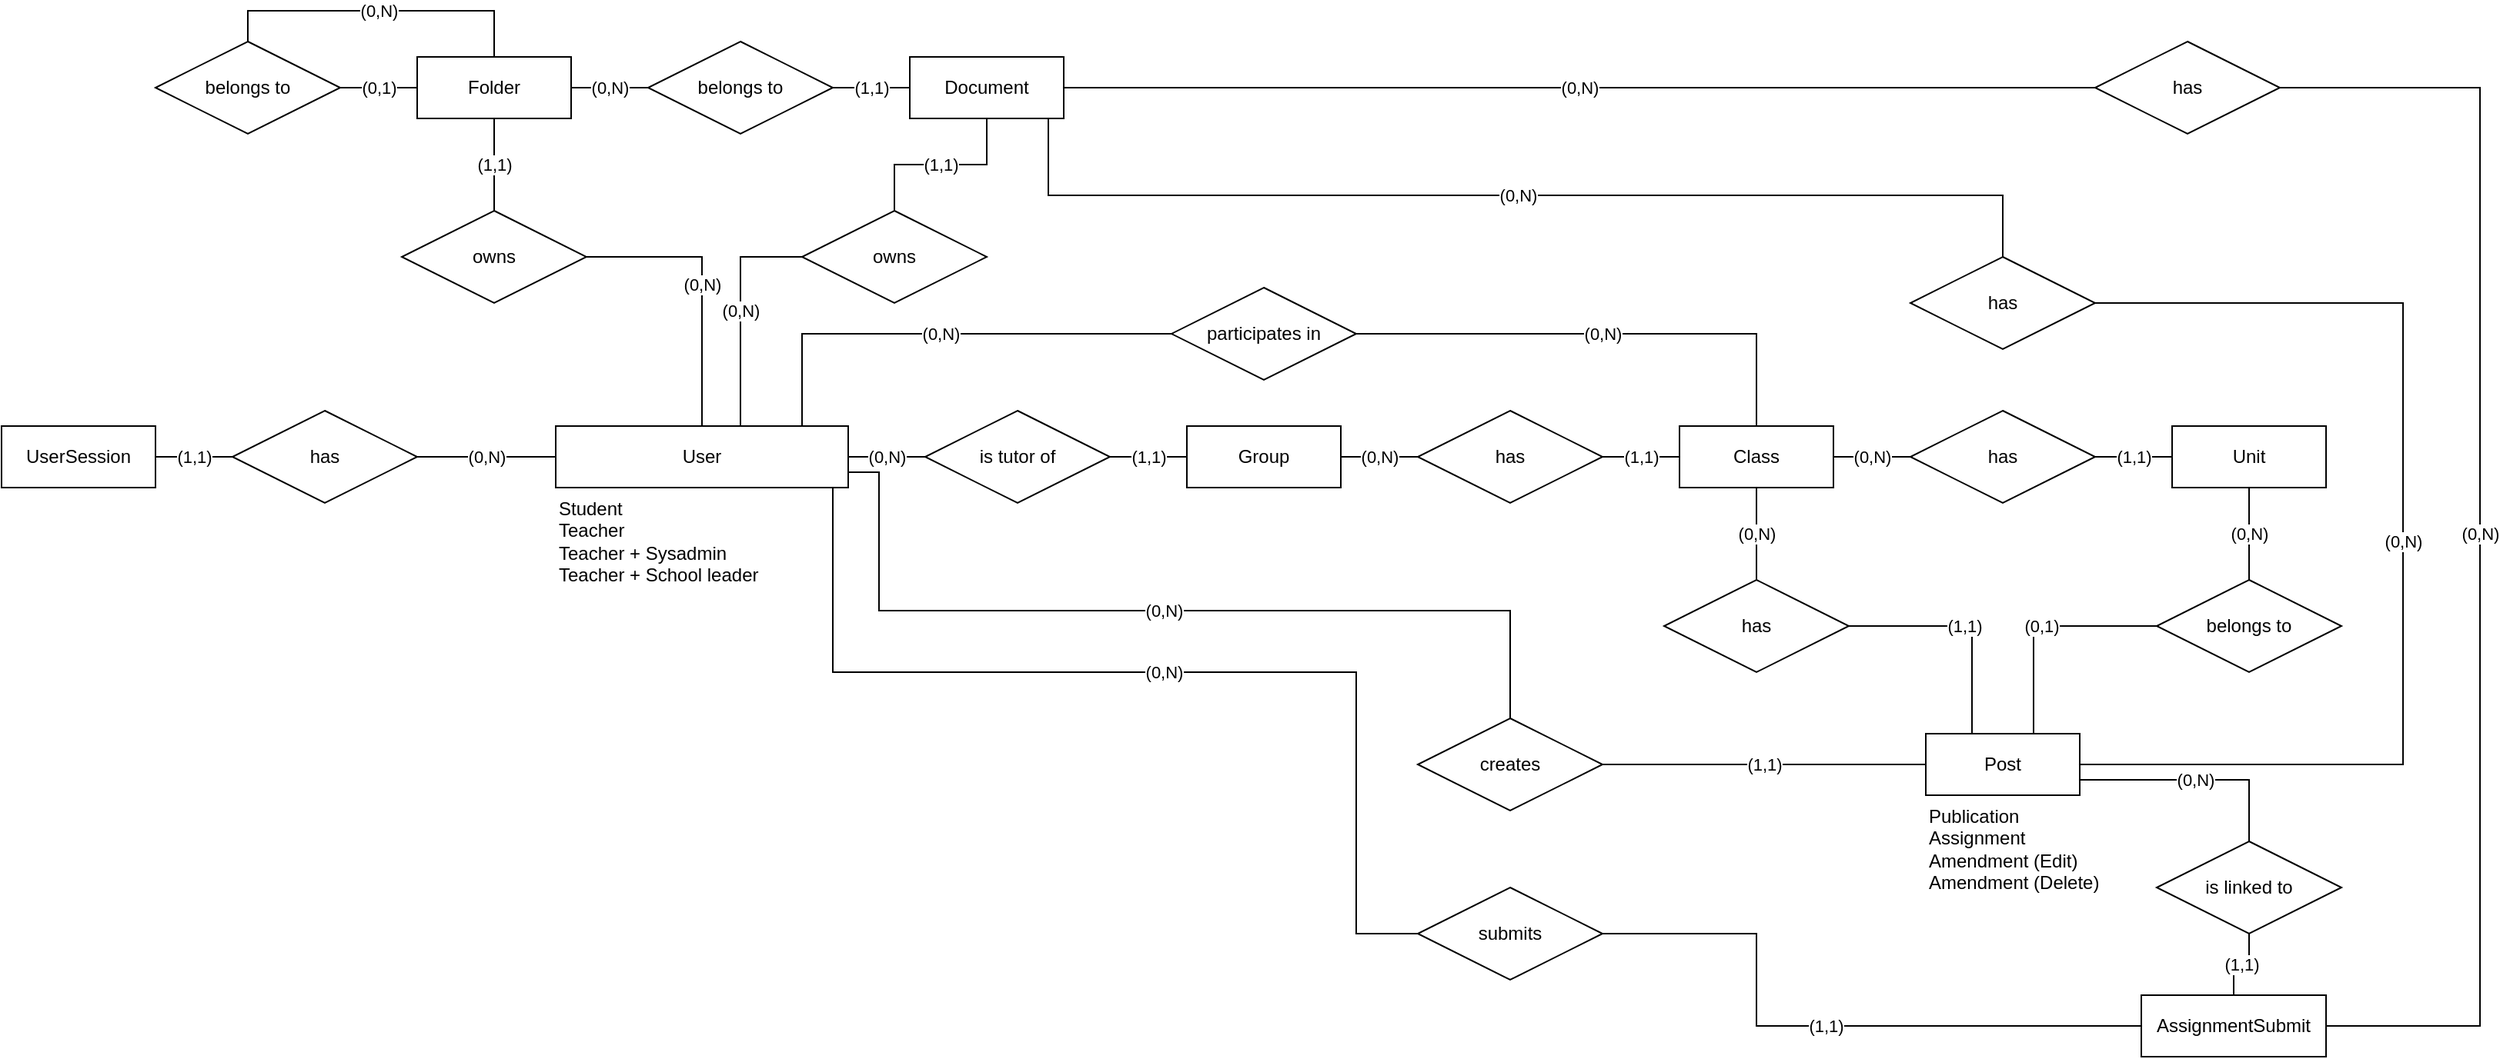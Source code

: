<mxfile version="24.7.17">
  <diagram name="Page-1" id="Ri9Yh5YfNhh6eaASyImm">
    <mxGraphModel dx="2753" dy="864" grid="1" gridSize="10" guides="1" tooltips="1" connect="1" arrows="1" fold="1" page="1" pageScale="1" pageWidth="850" pageHeight="1100" math="0" shadow="0">
      <root>
        <mxCell id="0" />
        <mxCell id="1" parent="0" />
        <mxCell id="1Uwxkl0QKNqPDVvnNFlI-21" value="(0,N)" style="edgeStyle=orthogonalEdgeStyle;rounded=0;orthogonalLoop=1;jettySize=auto;html=1;endArrow=none;endFill=0;" parent="1" source="1Uwxkl0QKNqPDVvnNFlI-7" target="1Uwxkl0QKNqPDVvnNFlI-16" edge="1">
          <mxGeometry relative="1" as="geometry" />
        </mxCell>
        <mxCell id="1Uwxkl0QKNqPDVvnNFlI-44" value="(0,N)" style="edgeStyle=orthogonalEdgeStyle;rounded=0;orthogonalLoop=1;jettySize=auto;html=1;endArrow=none;endFill=0;" parent="1" source="1Uwxkl0QKNqPDVvnNFlI-7" target="1Uwxkl0QKNqPDVvnNFlI-43" edge="1">
          <mxGeometry relative="1" as="geometry">
            <Array as="points">
              <mxPoint x="-195" y="210" />
            </Array>
          </mxGeometry>
        </mxCell>
        <mxCell id="1Uwxkl0QKNqPDVvnNFlI-90" value="(0,N)" style="edgeStyle=orthogonalEdgeStyle;rounded=0;orthogonalLoop=1;jettySize=auto;html=1;endArrow=none;endFill=0;" parent="1" source="1Uwxkl0QKNqPDVvnNFlI-7" target="1Uwxkl0QKNqPDVvnNFlI-89" edge="1">
          <mxGeometry relative="1" as="geometry">
            <Array as="points">
              <mxPoint x="-80" y="350" />
              <mxPoint x="-80" y="440" />
              <mxPoint x="330" y="440" />
            </Array>
          </mxGeometry>
        </mxCell>
        <mxCell id="1Uwxkl0QKNqPDVvnNFlI-93" value="(0,N)" style="edgeStyle=orthogonalEdgeStyle;rounded=0;orthogonalLoop=1;jettySize=auto;html=1;endArrow=none;endFill=0;" parent="1" source="1Uwxkl0QKNqPDVvnNFlI-7" target="1Uwxkl0QKNqPDVvnNFlI-92" edge="1">
          <mxGeometry relative="1" as="geometry">
            <Array as="points">
              <mxPoint x="-130" y="260" />
            </Array>
          </mxGeometry>
        </mxCell>
        <mxCell id="1Uwxkl0QKNqPDVvnNFlI-7" value="User" style="whiteSpace=wrap;html=1;align=center;" parent="1" vertex="1">
          <mxGeometry x="-290" y="320" width="190" height="40" as="geometry" />
        </mxCell>
        <mxCell id="1Uwxkl0QKNqPDVvnNFlI-41" value="(1,1)" style="edgeStyle=orthogonalEdgeStyle;rounded=0;orthogonalLoop=1;jettySize=auto;html=1;endArrow=none;endFill=0;" parent="1" source="1Uwxkl0QKNqPDVvnNFlI-8" target="1Uwxkl0QKNqPDVvnNFlI-40" edge="1">
          <mxGeometry relative="1" as="geometry" />
        </mxCell>
        <mxCell id="1Uwxkl0QKNqPDVvnNFlI-8" value="UserSession" style="whiteSpace=wrap;html=1;align=center;" parent="1" vertex="1">
          <mxGeometry x="-650" y="320" width="100" height="40" as="geometry" />
        </mxCell>
        <mxCell id="1Uwxkl0QKNqPDVvnNFlI-48" value="(0,N)" style="edgeStyle=orthogonalEdgeStyle;rounded=0;orthogonalLoop=1;jettySize=auto;html=1;endArrow=none;endFill=0;" parent="1" source="1Uwxkl0QKNqPDVvnNFlI-9" target="1Uwxkl0QKNqPDVvnNFlI-47" edge="1">
          <mxGeometry relative="1" as="geometry" />
        </mxCell>
        <mxCell id="1Uwxkl0QKNqPDVvnNFlI-52" value="(0,1)" style="edgeStyle=orthogonalEdgeStyle;rounded=0;orthogonalLoop=1;jettySize=auto;html=1;endArrow=none;endFill=0;" parent="1" source="1Uwxkl0QKNqPDVvnNFlI-9" target="1Uwxkl0QKNqPDVvnNFlI-51" edge="1">
          <mxGeometry relative="1" as="geometry" />
        </mxCell>
        <mxCell id="1Uwxkl0QKNqPDVvnNFlI-53" value="(0,N)" style="edgeStyle=orthogonalEdgeStyle;rounded=0;orthogonalLoop=1;jettySize=auto;html=1;entryX=0.5;entryY=0;entryDx=0;entryDy=0;endArrow=none;endFill=0;" parent="1" source="1Uwxkl0QKNqPDVvnNFlI-9" target="1Uwxkl0QKNqPDVvnNFlI-51" edge="1">
          <mxGeometry relative="1" as="geometry">
            <Array as="points">
              <mxPoint x="-330" y="50" />
              <mxPoint x="-490" y="50" />
            </Array>
          </mxGeometry>
        </mxCell>
        <mxCell id="1Uwxkl0QKNqPDVvnNFlI-9" value="Folder" style="whiteSpace=wrap;html=1;align=center;" parent="1" vertex="1">
          <mxGeometry x="-380" y="80" width="100" height="40" as="geometry" />
        </mxCell>
        <mxCell id="1Uwxkl0QKNqPDVvnNFlI-49" value="(1,1)" style="edgeStyle=orthogonalEdgeStyle;rounded=0;orthogonalLoop=1;jettySize=auto;html=1;endArrow=none;endFill=0;" parent="1" source="1Uwxkl0QKNqPDVvnNFlI-10" target="1Uwxkl0QKNqPDVvnNFlI-47" edge="1">
          <mxGeometry relative="1" as="geometry" />
        </mxCell>
        <mxCell id="1Uwxkl0QKNqPDVvnNFlI-10" value="Document" style="whiteSpace=wrap;html=1;align=center;" parent="1" vertex="1">
          <mxGeometry x="-60" y="80" width="100" height="40" as="geometry" />
        </mxCell>
        <mxCell id="1Uwxkl0QKNqPDVvnNFlI-23" value="(0,N)" style="edgeStyle=orthogonalEdgeStyle;rounded=0;orthogonalLoop=1;jettySize=auto;html=1;endArrow=none;endFill=0;" parent="1" source="1Uwxkl0QKNqPDVvnNFlI-11" target="1Uwxkl0QKNqPDVvnNFlI-13" edge="1">
          <mxGeometry relative="1" as="geometry" />
        </mxCell>
        <mxCell id="1Uwxkl0QKNqPDVvnNFlI-11" value="Group" style="whiteSpace=wrap;html=1;align=center;" parent="1" vertex="1">
          <mxGeometry x="120" y="320" width="100" height="40" as="geometry" />
        </mxCell>
        <mxCell id="1Uwxkl0QKNqPDVvnNFlI-55" style="edgeStyle=orthogonalEdgeStyle;rounded=0;orthogonalLoop=1;jettySize=auto;html=1;endArrow=none;endFill=0;" parent="1" source="1Uwxkl0QKNqPDVvnNFlI-12" target="1Uwxkl0QKNqPDVvnNFlI-54" edge="1">
          <mxGeometry relative="1" as="geometry" />
        </mxCell>
        <mxCell id="1Uwxkl0QKNqPDVvnNFlI-83" value="(0,N)" style="edgeStyle=orthogonalEdgeStyle;rounded=0;orthogonalLoop=1;jettySize=auto;html=1;endArrow=none;endFill=0;" parent="1" source="1Uwxkl0QKNqPDVvnNFlI-12" target="1Uwxkl0QKNqPDVvnNFlI-81" edge="1">
          <mxGeometry relative="1" as="geometry" />
        </mxCell>
        <mxCell id="ZRrQRMqQuACPqeUi5eTf-12" value="(0,N)" style="edgeStyle=orthogonalEdgeStyle;rounded=0;orthogonalLoop=1;jettySize=auto;html=1;endArrow=none;endFill=0;" edge="1" parent="1" source="1Uwxkl0QKNqPDVvnNFlI-12" target="1Uwxkl0QKNqPDVvnNFlI-54">
          <mxGeometry relative="1" as="geometry" />
        </mxCell>
        <mxCell id="1Uwxkl0QKNqPDVvnNFlI-12" value="Class" style="whiteSpace=wrap;html=1;align=center;" parent="1" vertex="1">
          <mxGeometry x="440" y="320" width="100" height="40" as="geometry" />
        </mxCell>
        <mxCell id="1Uwxkl0QKNqPDVvnNFlI-24" value="(1,1)" style="edgeStyle=orthogonalEdgeStyle;rounded=0;orthogonalLoop=1;jettySize=auto;html=1;endArrow=none;endFill=0;" parent="1" source="1Uwxkl0QKNqPDVvnNFlI-13" target="1Uwxkl0QKNqPDVvnNFlI-12" edge="1">
          <mxGeometry relative="1" as="geometry" />
        </mxCell>
        <mxCell id="1Uwxkl0QKNqPDVvnNFlI-13" value="has" style="shape=rhombus;perimeter=rhombusPerimeter;whiteSpace=wrap;html=1;align=center;" parent="1" vertex="1">
          <mxGeometry x="270" y="310" width="120" height="60" as="geometry" />
        </mxCell>
        <mxCell id="1Uwxkl0QKNqPDVvnNFlI-22" value="(1,1)" style="edgeStyle=orthogonalEdgeStyle;rounded=0;orthogonalLoop=1;jettySize=auto;html=1;endArrow=none;endFill=0;" parent="1" source="1Uwxkl0QKNqPDVvnNFlI-16" target="1Uwxkl0QKNqPDVvnNFlI-11" edge="1">
          <mxGeometry relative="1" as="geometry" />
        </mxCell>
        <mxCell id="1Uwxkl0QKNqPDVvnNFlI-16" value="is tutor of" style="shape=rhombus;perimeter=rhombusPerimeter;whiteSpace=wrap;html=1;align=center;" parent="1" vertex="1">
          <mxGeometry x="-50" y="310" width="120" height="60" as="geometry" />
        </mxCell>
        <mxCell id="1Uwxkl0QKNqPDVvnNFlI-42" value="(0,N)" style="edgeStyle=orthogonalEdgeStyle;rounded=0;orthogonalLoop=1;jettySize=auto;html=1;endArrow=none;endFill=0;" parent="1" source="1Uwxkl0QKNqPDVvnNFlI-40" target="1Uwxkl0QKNqPDVvnNFlI-7" edge="1">
          <mxGeometry relative="1" as="geometry" />
        </mxCell>
        <mxCell id="1Uwxkl0QKNqPDVvnNFlI-40" value="has" style="shape=rhombus;perimeter=rhombusPerimeter;whiteSpace=wrap;html=1;align=center;" parent="1" vertex="1">
          <mxGeometry x="-500" y="310" width="120" height="60" as="geometry" />
        </mxCell>
        <mxCell id="1Uwxkl0QKNqPDVvnNFlI-45" value="(1,1)" style="edgeStyle=orthogonalEdgeStyle;rounded=0;orthogonalLoop=1;jettySize=auto;html=1;endArrow=none;endFill=0;" parent="1" source="1Uwxkl0QKNqPDVvnNFlI-43" target="1Uwxkl0QKNqPDVvnNFlI-9" edge="1">
          <mxGeometry relative="1" as="geometry" />
        </mxCell>
        <mxCell id="1Uwxkl0QKNqPDVvnNFlI-46" value="(1,1)" style="edgeStyle=orthogonalEdgeStyle;rounded=0;orthogonalLoop=1;jettySize=auto;html=1;endArrow=none;endFill=0;" parent="1" source="ZRrQRMqQuACPqeUi5eTf-1" target="1Uwxkl0QKNqPDVvnNFlI-10" edge="1">
          <mxGeometry relative="1" as="geometry" />
        </mxCell>
        <mxCell id="1Uwxkl0QKNqPDVvnNFlI-43" value="owns" style="shape=rhombus;perimeter=rhombusPerimeter;whiteSpace=wrap;html=1;align=center;" parent="1" vertex="1">
          <mxGeometry x="-390" y="180" width="120" height="60" as="geometry" />
        </mxCell>
        <mxCell id="1Uwxkl0QKNqPDVvnNFlI-47" value="belongs to" style="shape=rhombus;perimeter=rhombusPerimeter;whiteSpace=wrap;html=1;align=center;" parent="1" vertex="1">
          <mxGeometry x="-230" y="70" width="120" height="60" as="geometry" />
        </mxCell>
        <mxCell id="1Uwxkl0QKNqPDVvnNFlI-51" value="belongs to" style="shape=rhombus;perimeter=rhombusPerimeter;whiteSpace=wrap;html=1;align=center;" parent="1" vertex="1">
          <mxGeometry x="-550" y="70" width="120" height="60" as="geometry" />
        </mxCell>
        <mxCell id="1Uwxkl0QKNqPDVvnNFlI-57" value="(1,1)" style="edgeStyle=orthogonalEdgeStyle;rounded=0;orthogonalLoop=1;jettySize=auto;html=1;endArrow=none;endFill=0;" parent="1" source="1Uwxkl0QKNqPDVvnNFlI-54" target="1Uwxkl0QKNqPDVvnNFlI-56" edge="1">
          <mxGeometry relative="1" as="geometry" />
        </mxCell>
        <mxCell id="1Uwxkl0QKNqPDVvnNFlI-54" value="has" style="shape=rhombus;perimeter=rhombusPerimeter;whiteSpace=wrap;html=1;align=center;" parent="1" vertex="1">
          <mxGeometry x="590" y="310" width="120" height="60" as="geometry" />
        </mxCell>
        <mxCell id="1Uwxkl0QKNqPDVvnNFlI-84" value="(0,N)" style="edgeStyle=orthogonalEdgeStyle;rounded=0;orthogonalLoop=1;jettySize=auto;html=1;endArrow=none;endFill=0;" parent="1" source="1Uwxkl0QKNqPDVvnNFlI-56" target="1Uwxkl0QKNqPDVvnNFlI-82" edge="1">
          <mxGeometry relative="1" as="geometry" />
        </mxCell>
        <mxCell id="1Uwxkl0QKNqPDVvnNFlI-56" value="Unit" style="whiteSpace=wrap;html=1;align=center;" parent="1" vertex="1">
          <mxGeometry x="760" y="320" width="100" height="40" as="geometry" />
        </mxCell>
        <mxCell id="1Uwxkl0QKNqPDVvnNFlI-97" value="(0,N)" style="edgeStyle=orthogonalEdgeStyle;rounded=0;orthogonalLoop=1;jettySize=auto;html=1;endArrow=none;endFill=0;" parent="1" source="1Uwxkl0QKNqPDVvnNFlI-58" target="1Uwxkl0QKNqPDVvnNFlI-95" edge="1">
          <mxGeometry relative="1" as="geometry">
            <Array as="points">
              <mxPoint x="910" y="540" />
              <mxPoint x="910" y="240" />
            </Array>
          </mxGeometry>
        </mxCell>
        <mxCell id="1Uwxkl0QKNqPDVvnNFlI-58" value="Post" style="whiteSpace=wrap;html=1;align=center;" parent="1" vertex="1">
          <mxGeometry x="600" y="520" width="100" height="40" as="geometry" />
        </mxCell>
        <mxCell id="1Uwxkl0QKNqPDVvnNFlI-85" value="(1,1)" style="edgeStyle=orthogonalEdgeStyle;rounded=0;orthogonalLoop=1;jettySize=auto;html=1;endArrow=none;endFill=0;" parent="1" source="1Uwxkl0QKNqPDVvnNFlI-81" target="1Uwxkl0QKNqPDVvnNFlI-58" edge="1">
          <mxGeometry relative="1" as="geometry">
            <Array as="points">
              <mxPoint x="630" y="450" />
            </Array>
          </mxGeometry>
        </mxCell>
        <mxCell id="1Uwxkl0QKNqPDVvnNFlI-81" value="has" style="shape=rhombus;perimeter=rhombusPerimeter;whiteSpace=wrap;html=1;align=center;" parent="1" vertex="1">
          <mxGeometry x="430" y="420" width="120" height="60" as="geometry" />
        </mxCell>
        <mxCell id="1Uwxkl0QKNqPDVvnNFlI-86" value="(0,1)" style="edgeStyle=orthogonalEdgeStyle;rounded=0;orthogonalLoop=1;jettySize=auto;html=1;endArrow=none;endFill=0;" parent="1" source="1Uwxkl0QKNqPDVvnNFlI-82" target="1Uwxkl0QKNqPDVvnNFlI-58" edge="1">
          <mxGeometry relative="1" as="geometry">
            <Array as="points">
              <mxPoint x="670" y="450" />
            </Array>
          </mxGeometry>
        </mxCell>
        <mxCell id="1Uwxkl0QKNqPDVvnNFlI-82" value="belongs to" style="shape=rhombus;perimeter=rhombusPerimeter;whiteSpace=wrap;html=1;align=center;" parent="1" vertex="1">
          <mxGeometry x="750" y="420" width="120" height="60" as="geometry" />
        </mxCell>
        <mxCell id="1Uwxkl0QKNqPDVvnNFlI-91" value="(1,1)" style="edgeStyle=orthogonalEdgeStyle;rounded=0;orthogonalLoop=1;jettySize=auto;html=1;endArrow=none;endFill=0;" parent="1" source="1Uwxkl0QKNqPDVvnNFlI-89" target="1Uwxkl0QKNqPDVvnNFlI-58" edge="1">
          <mxGeometry relative="1" as="geometry" />
        </mxCell>
        <mxCell id="1Uwxkl0QKNqPDVvnNFlI-89" value="creates" style="shape=rhombus;perimeter=rhombusPerimeter;whiteSpace=wrap;html=1;align=center;" parent="1" vertex="1">
          <mxGeometry x="270" y="510" width="120" height="60" as="geometry" />
        </mxCell>
        <mxCell id="1Uwxkl0QKNqPDVvnNFlI-94" value="(0,N)" style="edgeStyle=orthogonalEdgeStyle;rounded=0;orthogonalLoop=1;jettySize=auto;html=1;endArrow=none;endFill=0;" parent="1" source="1Uwxkl0QKNqPDVvnNFlI-92" target="1Uwxkl0QKNqPDVvnNFlI-12" edge="1">
          <mxGeometry relative="1" as="geometry" />
        </mxCell>
        <mxCell id="1Uwxkl0QKNqPDVvnNFlI-92" value="participates in" style="shape=rhombus;perimeter=rhombusPerimeter;whiteSpace=wrap;html=1;align=center;" parent="1" vertex="1">
          <mxGeometry x="110" y="230" width="120" height="60" as="geometry" />
        </mxCell>
        <mxCell id="1Uwxkl0QKNqPDVvnNFlI-96" value="(0,N)" style="edgeStyle=orthogonalEdgeStyle;rounded=0;orthogonalLoop=1;jettySize=auto;html=1;endArrow=none;endFill=0;" parent="1" source="1Uwxkl0QKNqPDVvnNFlI-95" target="1Uwxkl0QKNqPDVvnNFlI-10" edge="1">
          <mxGeometry relative="1" as="geometry">
            <Array as="points">
              <mxPoint x="650" y="170" />
              <mxPoint x="30" y="170" />
            </Array>
          </mxGeometry>
        </mxCell>
        <mxCell id="1Uwxkl0QKNqPDVvnNFlI-95" value="has" style="shape=rhombus;perimeter=rhombusPerimeter;whiteSpace=wrap;html=1;align=center;" parent="1" vertex="1">
          <mxGeometry x="590" y="210" width="120" height="60" as="geometry" />
        </mxCell>
        <mxCell id="ZRrQRMqQuACPqeUi5eTf-25" value="(0,N)" style="edgeStyle=orthogonalEdgeStyle;rounded=0;orthogonalLoop=1;jettySize=auto;html=1;endArrow=none;endFill=0;" edge="1" parent="1" source="ZRrQRMqQuACPqeUi5eTf-1" target="1Uwxkl0QKNqPDVvnNFlI-7">
          <mxGeometry relative="1" as="geometry">
            <Array as="points">
              <mxPoint x="-170" y="210" />
            </Array>
          </mxGeometry>
        </mxCell>
        <mxCell id="ZRrQRMqQuACPqeUi5eTf-1" value="owns" style="shape=rhombus;perimeter=rhombusPerimeter;whiteSpace=wrap;html=1;align=center;" vertex="1" parent="1">
          <mxGeometry x="-130" y="180" width="120" height="60" as="geometry" />
        </mxCell>
        <mxCell id="ZRrQRMqQuACPqeUi5eTf-16" value="(1,1)" style="edgeStyle=orthogonalEdgeStyle;rounded=0;orthogonalLoop=1;jettySize=auto;html=1;endArrow=none;endFill=0;" edge="1" parent="1" source="ZRrQRMqQuACPqeUi5eTf-13" target="ZRrQRMqQuACPqeUi5eTf-14">
          <mxGeometry relative="1" as="geometry">
            <Array as="points">
              <mxPoint x="490" y="710" />
              <mxPoint x="490" y="650" />
            </Array>
          </mxGeometry>
        </mxCell>
        <mxCell id="ZRrQRMqQuACPqeUi5eTf-22" value="(1,1)" style="edgeStyle=orthogonalEdgeStyle;rounded=0;orthogonalLoop=1;jettySize=auto;html=1;endArrow=none;endFill=0;" edge="1" parent="1" source="ZRrQRMqQuACPqeUi5eTf-13" target="ZRrQRMqQuACPqeUi5eTf-21">
          <mxGeometry relative="1" as="geometry" />
        </mxCell>
        <mxCell id="ZRrQRMqQuACPqeUi5eTf-13" value="AssignmentSubmit" style="whiteSpace=wrap;html=1;align=center;" vertex="1" parent="1">
          <mxGeometry x="740" y="690" width="120" height="40" as="geometry" />
        </mxCell>
        <mxCell id="ZRrQRMqQuACPqeUi5eTf-15" value="(0,N)" style="edgeStyle=orthogonalEdgeStyle;rounded=0;orthogonalLoop=1;jettySize=auto;html=1;endArrow=none;endFill=0;" edge="1" parent="1" source="ZRrQRMqQuACPqeUi5eTf-14" target="1Uwxkl0QKNqPDVvnNFlI-7">
          <mxGeometry relative="1" as="geometry">
            <Array as="points">
              <mxPoint x="230" y="650" />
              <mxPoint x="230" y="480" />
              <mxPoint x="-110" y="480" />
            </Array>
          </mxGeometry>
        </mxCell>
        <mxCell id="ZRrQRMqQuACPqeUi5eTf-14" value="submits" style="shape=rhombus;perimeter=rhombusPerimeter;whiteSpace=wrap;html=1;align=center;" vertex="1" parent="1">
          <mxGeometry x="270" y="620" width="120" height="60" as="geometry" />
        </mxCell>
        <mxCell id="ZRrQRMqQuACPqeUi5eTf-18" value="(0,N)" style="edgeStyle=orthogonalEdgeStyle;rounded=0;orthogonalLoop=1;jettySize=auto;html=1;endArrow=none;endFill=0;" edge="1" parent="1" source="ZRrQRMqQuACPqeUi5eTf-17" target="1Uwxkl0QKNqPDVvnNFlI-10">
          <mxGeometry relative="1" as="geometry" />
        </mxCell>
        <mxCell id="ZRrQRMqQuACPqeUi5eTf-19" value="(0,N)" style="edgeStyle=orthogonalEdgeStyle;rounded=0;orthogonalLoop=1;jettySize=auto;html=1;endArrow=none;endFill=0;" edge="1" parent="1" source="ZRrQRMqQuACPqeUi5eTf-17" target="ZRrQRMqQuACPqeUi5eTf-13">
          <mxGeometry relative="1" as="geometry">
            <Array as="points">
              <mxPoint x="960" y="100" />
              <mxPoint x="960" y="710" />
            </Array>
          </mxGeometry>
        </mxCell>
        <mxCell id="ZRrQRMqQuACPqeUi5eTf-17" value="has" style="shape=rhombus;perimeter=rhombusPerimeter;whiteSpace=wrap;html=1;align=center;" vertex="1" parent="1">
          <mxGeometry x="710" y="70" width="120" height="60" as="geometry" />
        </mxCell>
        <mxCell id="ZRrQRMqQuACPqeUi5eTf-23" value="(0,N)" style="edgeStyle=orthogonalEdgeStyle;rounded=0;orthogonalLoop=1;jettySize=auto;html=1;endArrow=none;endFill=0;" edge="1" parent="1" source="ZRrQRMqQuACPqeUi5eTf-21" target="1Uwxkl0QKNqPDVvnNFlI-58">
          <mxGeometry relative="1" as="geometry">
            <Array as="points">
              <mxPoint x="810" y="550" />
            </Array>
          </mxGeometry>
        </mxCell>
        <mxCell id="ZRrQRMqQuACPqeUi5eTf-21" value="is linked to" style="shape=rhombus;perimeter=rhombusPerimeter;whiteSpace=wrap;html=1;align=center;" vertex="1" parent="1">
          <mxGeometry x="750" y="590" width="120" height="60" as="geometry" />
        </mxCell>
        <mxCell id="ZRrQRMqQuACPqeUi5eTf-24" value="Student&lt;div&gt;Teacher&lt;/div&gt;&lt;div&gt;Teacher + Sysadmin&lt;/div&gt;&lt;div&gt;Teacher + School leader&lt;/div&gt;" style="text;html=1;align=left;verticalAlign=middle;resizable=0;points=[];autosize=1;strokeColor=none;fillColor=none;" vertex="1" parent="1">
          <mxGeometry x="-290" y="360" width="150" height="70" as="geometry" />
        </mxCell>
        <mxCell id="ZRrQRMqQuACPqeUi5eTf-26" value="&lt;div&gt;Publication&lt;/div&gt;&lt;div&gt;Assignment&lt;/div&gt;&lt;div&gt;Amendment (Edit)&lt;/div&gt;&lt;div&gt;Amendment (Delete)&lt;/div&gt;" style="text;html=1;align=left;verticalAlign=middle;resizable=0;points=[];autosize=1;strokeColor=none;fillColor=none;" vertex="1" parent="1">
          <mxGeometry x="600" y="560" width="130" height="70" as="geometry" />
        </mxCell>
      </root>
    </mxGraphModel>
  </diagram>
</mxfile>
